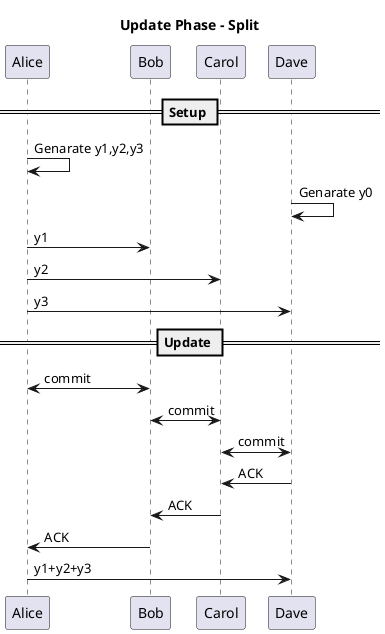 @startuml
title Update Phase - Split
participant Alice
participant Bob
participant Carol
participant Dave

== Setup ==

Alice -> Alice: Genarate y1,y2,y3
Dave -> Dave: Genarate y0
Alice -> Bob: y1
Alice -> Carol: y2
Alice -> Dave: y3

== Update ==

Alice <-> Bob: commit
Bob <-> Carol: commit
Carol <-> Dave: commit

Dave -> Carol: ACK
Carol -> Bob: ACK
Bob -> Alice: ACK

Alice -> Dave: y1+y2+y3

@enduml
